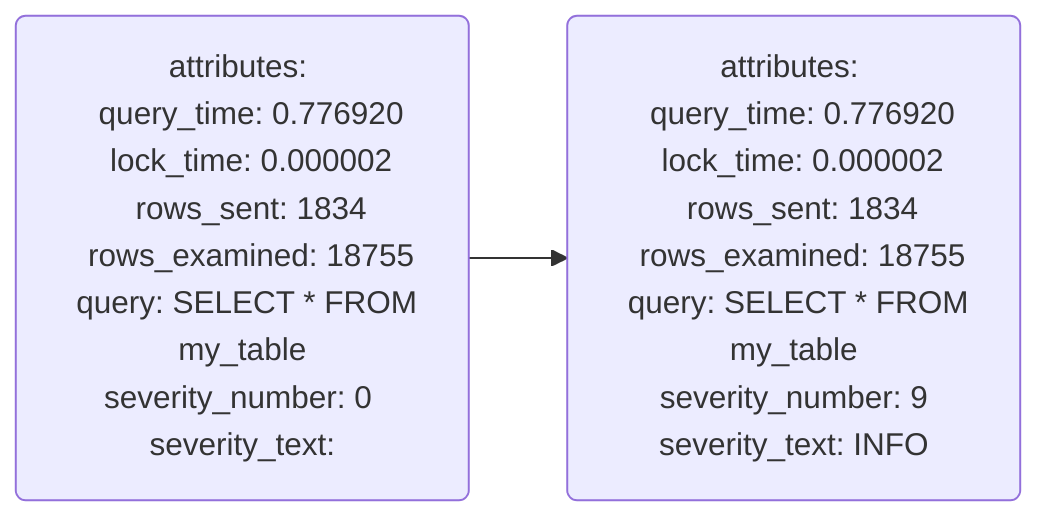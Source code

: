 flowchart LR
    log0(attributes: 
&nbsp;&nbsp;query_time: 0.776920
&nbsp;&nbsp;lock_time: 0.000002
&nbsp;&nbsp;rows_sent: 1834
&nbsp;&nbsp;rows_examined: 18755
&nbsp;&nbsp;query: SELECT * FROM my_table
severity_number: 0 
severity_text:
    )
    log1(attributes: 
&nbsp;&nbsp;query_time: 0.776920
&nbsp;&nbsp;lock_time: 0.000002
&nbsp;&nbsp;rows_sent: 1834
&nbsp;&nbsp;rows_examined: 18755
&nbsp;&nbsp;query: SELECT * FROM my_table
severity_number: 9
severity_text: INFO
    )
    log0 --> log1